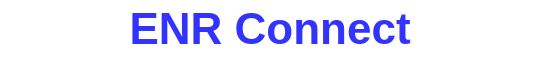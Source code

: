 <mxfile version="24.7.7">
  <diagram name="Page-1" id="yRJzyVFY_zCk6ZdkhlT_">
    <mxGraphModel dx="992" dy="591" grid="1" gridSize="10" guides="1" tooltips="1" connect="1" arrows="1" fold="1" page="1" pageScale="1" pageWidth="850" pageHeight="1100" math="0" shadow="0">
      <root>
        <mxCell id="0" />
        <mxCell id="1" parent="0" />
        <mxCell id="68AdPVC8NWY9vQGWUgQl-1" value="&lt;font color=&quot;#3333ff&quot; style=&quot;font-size: 22px;&quot;&gt;&lt;b&gt;ENR Connect&lt;/b&gt;&lt;/font&gt;" style="text;html=1;align=center;verticalAlign=middle;whiteSpace=wrap;rounded=0;" vertex="1" parent="1">
          <mxGeometry x="240" y="30" width="270" height="30" as="geometry" />
        </mxCell>
      </root>
    </mxGraphModel>
  </diagram>
</mxfile>
